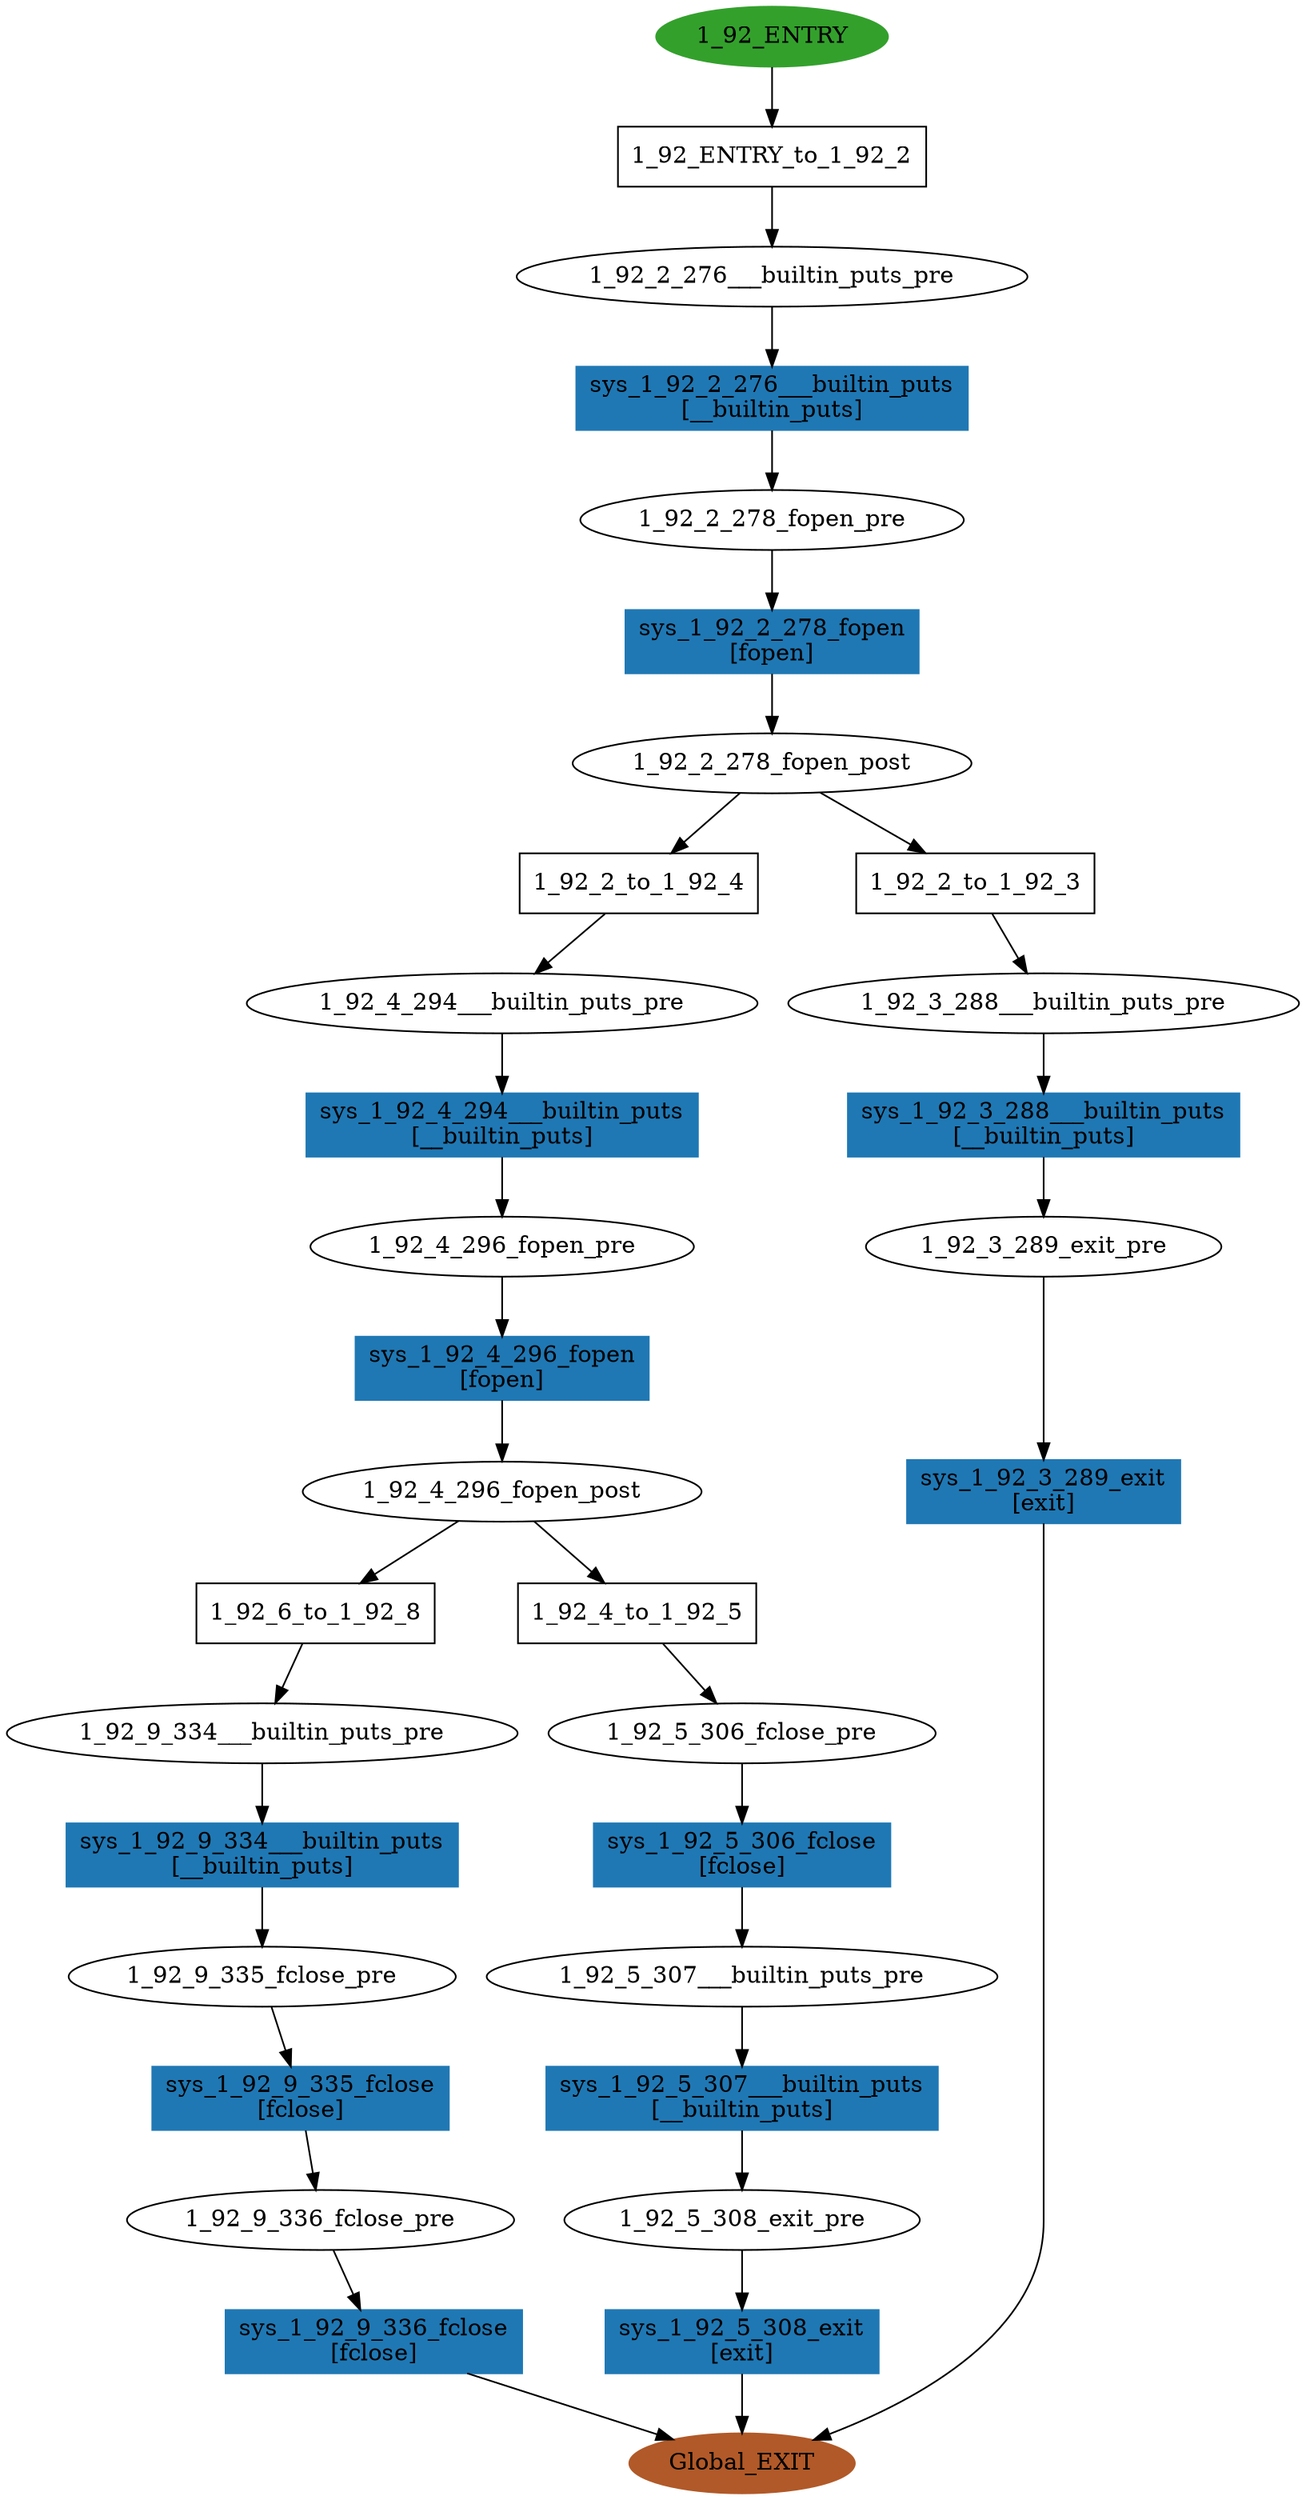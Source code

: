 digraph model { 
compound=true; 
node  [style="filled", colorscheme="paired12"];  "1_92_4_296_fopen_pre" [shape=ellipse, style=""];
  "1_92_2_278_fopen_pre" [shape=ellipse, style=""];
  "1_92_3_288___builtin_puts_pre" [shape=ellipse, style=""];
  "1_92_2_278_fopen_post" [shape=ellipse, style=""];
  "1_92_4_296_fopen_post" [shape=ellipse, style=""];
  "1_92_5_307___builtin_puts_pre" [shape=ellipse, style=""];
  "1_92_9_336_fclose_pre" [shape=ellipse, style=""];
  "1_92_9_335_fclose_pre" [shape=ellipse, style=""];
  "1_92_9_334___builtin_puts_pre" [shape=ellipse, style=""];
  "1_92_ENTRY" [shape=ellipse, color=4, style=filled];
  "1_92_5_306_fclose_pre" [shape=ellipse, style=""];
  "1_92_5_308_exit_pre" [shape=ellipse, style=""];
  "1_92_2_276___builtin_puts_pre" [shape=ellipse, style=""];
  "Global_EXIT" [shape=ellipse, color=12, style=filled];
  "1_92_3_289_exit_pre" [shape=ellipse, style=""];
  "1_92_4_294___builtin_puts_pre" [shape=ellipse, style=""];
  "sys_1_92_4_294___builtin_puts" [shape=box, style=""];
  "sys_1_92_4_294___builtin_puts" [color=2, style=filled];
  "sys_1_92_4_294___builtin_puts" [label="sys_1_92_4_294___builtin_puts\n[__builtin_puts]"];
  "sys_1_92_9_334___builtin_puts" [shape=box, style=""];
  "sys_1_92_9_334___builtin_puts" [color=2, style=filled];
  "sys_1_92_9_334___builtin_puts" [label="sys_1_92_9_334___builtin_puts\n[__builtin_puts]"];
  "sys_1_92_4_296_fopen" [shape=box, style=""];
  "sys_1_92_4_296_fopen" [color=2, style=filled];
  "sys_1_92_4_296_fopen" [label="sys_1_92_4_296_fopen\n[fopen]"];
  "sys_1_92_3_289_exit" [shape=box, style=""];
  "sys_1_92_3_289_exit" [color=2, style=filled];
  "sys_1_92_3_289_exit" [label="sys_1_92_3_289_exit\n[exit]"];
  "sys_1_92_2_278_fopen" [shape=box, style=""];
  "sys_1_92_2_278_fopen" [color=2, style=filled];
  "sys_1_92_2_278_fopen" [label="sys_1_92_2_278_fopen\n[fopen]"];
  "sys_1_92_2_276___builtin_puts" [shape=box, style=""];
  "sys_1_92_2_276___builtin_puts" [color=2, style=filled];
  "sys_1_92_2_276___builtin_puts" [label="sys_1_92_2_276___builtin_puts\n[__builtin_puts]"];
  "1_92_ENTRY_to_1_92_2" [shape=box, style=""];
  "1_92_ENTRY_to_1_92_2" [label="1_92_ENTRY_to_1_92_2\n"];
  "1_92_2_to_1_92_4" [shape=box, style=""];
  "1_92_2_to_1_92_4" [label="1_92_2_to_1_92_4\n"];
  "1_92_2_to_1_92_3" [shape=box, style=""];
  "1_92_2_to_1_92_3" [label="1_92_2_to_1_92_3\n"];
  "sys_1_92_5_308_exit" [shape=box, style=""];
  "sys_1_92_5_308_exit" [color=2, style=filled];
  "sys_1_92_5_308_exit" [label="sys_1_92_5_308_exit\n[exit]"];
  "sys_1_92_5_307___builtin_puts" [shape=box, style=""];
  "sys_1_92_5_307___builtin_puts" [color=2, style=filled];
  "sys_1_92_5_307___builtin_puts" [label="sys_1_92_5_307___builtin_puts\n[__builtin_puts]"];
  "1_92_6_to_1_92_8" [shape=box, style=""];
  "1_92_6_to_1_92_8" [label="1_92_6_to_1_92_8\n"];
  "sys_1_92_3_288___builtin_puts" [shape=box, style=""];
  "sys_1_92_3_288___builtin_puts" [color=2, style=filled];
  "sys_1_92_3_288___builtin_puts" [label="sys_1_92_3_288___builtin_puts\n[__builtin_puts]"];
  "sys_1_92_9_336_fclose" [shape=box, style=""];
  "sys_1_92_9_336_fclose" [color=2, style=filled];
  "sys_1_92_9_336_fclose" [label="sys_1_92_9_336_fclose\n[fclose]"];
  "1_92_4_to_1_92_5" [shape=box, style=""];
  "1_92_4_to_1_92_5" [label="1_92_4_to_1_92_5\n"];
  "sys_1_92_9_335_fclose" [shape=box, style=""];
  "sys_1_92_9_335_fclose" [color=2, style=filled];
  "sys_1_92_9_335_fclose" [label="sys_1_92_9_335_fclose\n[fclose]"];
  "sys_1_92_5_306_fclose" [shape=box, style=""];
  "sys_1_92_5_306_fclose" [color=2, style=filled];
  "sys_1_92_5_306_fclose" [label="sys_1_92_5_306_fclose\n[fclose]"];
  "sys_1_92_5_308_exit" -> "Global_EXIT" [label="", arrowhead="normal"];
  "1_92_2_278_fopen_post" -> "1_92_2_to_1_92_3" [label="", arrowhead="normal"];
  "1_92_2_278_fopen_post" -> "1_92_2_to_1_92_4" [label="", arrowhead="normal"];
  "sys_1_92_9_335_fclose" -> "1_92_9_336_fclose_pre" [label="", arrowhead="normal"];
  "sys_1_92_5_307___builtin_puts" -> "1_92_5_308_exit_pre" [label="", arrowhead="normal"];
  "1_92_4_to_1_92_5" -> "1_92_5_306_fclose_pre" [label="", arrowhead="normal"];
  "1_92_4_296_fopen_post" -> "1_92_4_to_1_92_5" [label="", arrowhead="normal"];
  "1_92_4_294___builtin_puts_pre" -> "sys_1_92_4_294___builtin_puts" [label="", arrowhead="normal"];
  "1_92_6_to_1_92_8" -> "1_92_9_334___builtin_puts_pre" [label="", arrowhead="normal"];
  "1_92_2_to_1_92_3" -> "1_92_3_288___builtin_puts_pre" [label="", arrowhead="normal"];
  "sys_1_92_2_276___builtin_puts" -> "1_92_2_278_fopen_pre" [label="", arrowhead="normal"];
  "1_92_5_306_fclose_pre" -> "sys_1_92_5_306_fclose" [label="", arrowhead="normal"];
  "sys_1_92_5_306_fclose" -> "1_92_5_307___builtin_puts_pre" [label="", arrowhead="normal"];
  "1_92_4_296_fopen_pre" -> "sys_1_92_4_296_fopen" [label="", arrowhead="normal"];
  "1_92_9_334___builtin_puts_pre" -> "sys_1_92_9_334___builtin_puts" [label="", arrowhead="normal"];
  "1_92_5_308_exit_pre" -> "sys_1_92_5_308_exit" [label="", arrowhead="normal"];
  "1_92_9_335_fclose_pre" -> "sys_1_92_9_335_fclose" [label="", arrowhead="normal"];
  "sys_1_92_9_336_fclose" -> "Global_EXIT" [label="", arrowhead="normal"];
  "sys_1_92_3_288___builtin_puts" -> "1_92_3_289_exit_pre" [label="", arrowhead="normal"];
  "1_92_3_289_exit_pre" -> "sys_1_92_3_289_exit" [label="", arrowhead="normal"];
  "1_92_2_278_fopen_pre" -> "sys_1_92_2_278_fopen" [label="", arrowhead="normal"];
  "sys_1_92_3_289_exit" -> "Global_EXIT" [label="", arrowhead="normal"];
  "1_92_ENTRY" -> "1_92_ENTRY_to_1_92_2" [label="", arrowhead="normal"];
  "1_92_3_288___builtin_puts_pre" -> "sys_1_92_3_288___builtin_puts" [label="", arrowhead="normal"];
  "sys_1_92_9_334___builtin_puts" -> "1_92_9_335_fclose_pre" [label="", arrowhead="normal"];
  "1_92_9_336_fclose_pre" -> "sys_1_92_9_336_fclose" [label="", arrowhead="normal"];
  "sys_1_92_4_294___builtin_puts" -> "1_92_4_296_fopen_pre" [label="", arrowhead="normal"];
  "sys_1_92_2_278_fopen" -> "1_92_2_278_fopen_post" [label="", arrowhead="normal"];
  "1_92_4_296_fopen_post" -> "1_92_6_to_1_92_8" [label="", arrowhead="normal"];
  "1_92_2_to_1_92_4" -> "1_92_4_294___builtin_puts_pre" [label="", arrowhead="normal"];
  "1_92_5_307___builtin_puts_pre" -> "sys_1_92_5_307___builtin_puts" [label="", arrowhead="normal"];
  "1_92_ENTRY_to_1_92_2" -> "1_92_2_276___builtin_puts_pre" [label="", arrowhead="normal"];
  "sys_1_92_4_296_fopen" -> "1_92_4_296_fopen_post" [label="", arrowhead="normal"];
  "1_92_2_276___builtin_puts_pre" -> "sys_1_92_2_276___builtin_puts" [label="", arrowhead="normal"];
}
